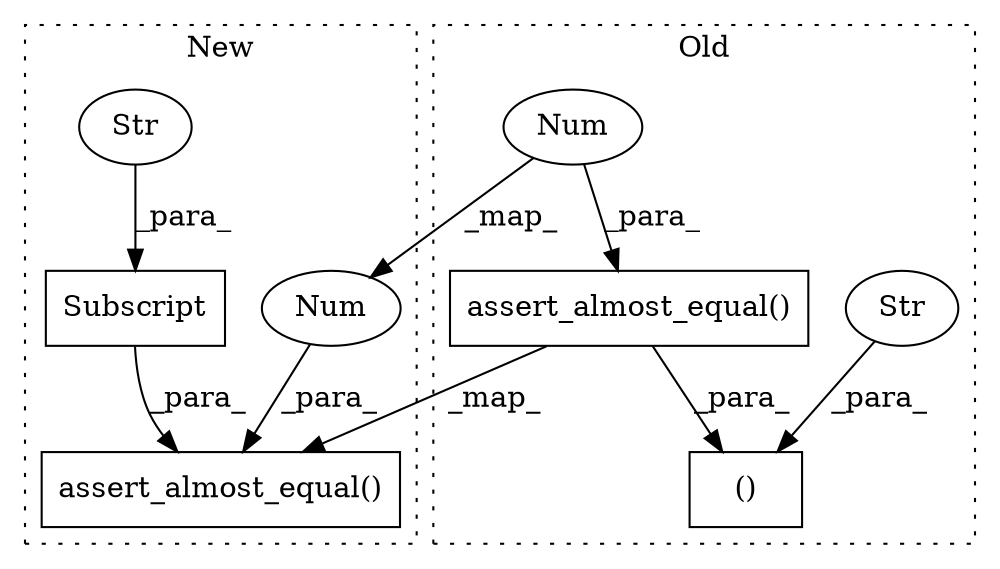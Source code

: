 digraph G {
subgraph cluster0 {
1 [label="assert_almost_equal()" a="75" s="2103,2172" l="37,10" shape="box"];
3 [label="()" a="54" s="2182" l="54" shape="box"];
4 [label="Str" a="66" s="2184" l="52" shape="ellipse"];
6 [label="Num" a="76" s="2171" l="1" shape="ellipse"];
label = "Old";
style="dotted";
}
subgraph cluster1 {
2 [label="assert_almost_equal()" a="75" s="1893,1997" l="37,85" shape="box"];
5 [label="Num" a="76" s="1996" l="1" shape="ellipse"];
7 [label="Subscript" a="63" s="1959,0" l="23,0" shape="box"];
8 [label="Str" a="66" s="1967" l="14" shape="ellipse"];
label = "New";
style="dotted";
}
1 -> 2 [label="_map_"];
1 -> 3 [label="_para_"];
4 -> 3 [label="_para_"];
5 -> 2 [label="_para_"];
6 -> 5 [label="_map_"];
6 -> 1 [label="_para_"];
7 -> 2 [label="_para_"];
8 -> 7 [label="_para_"];
}